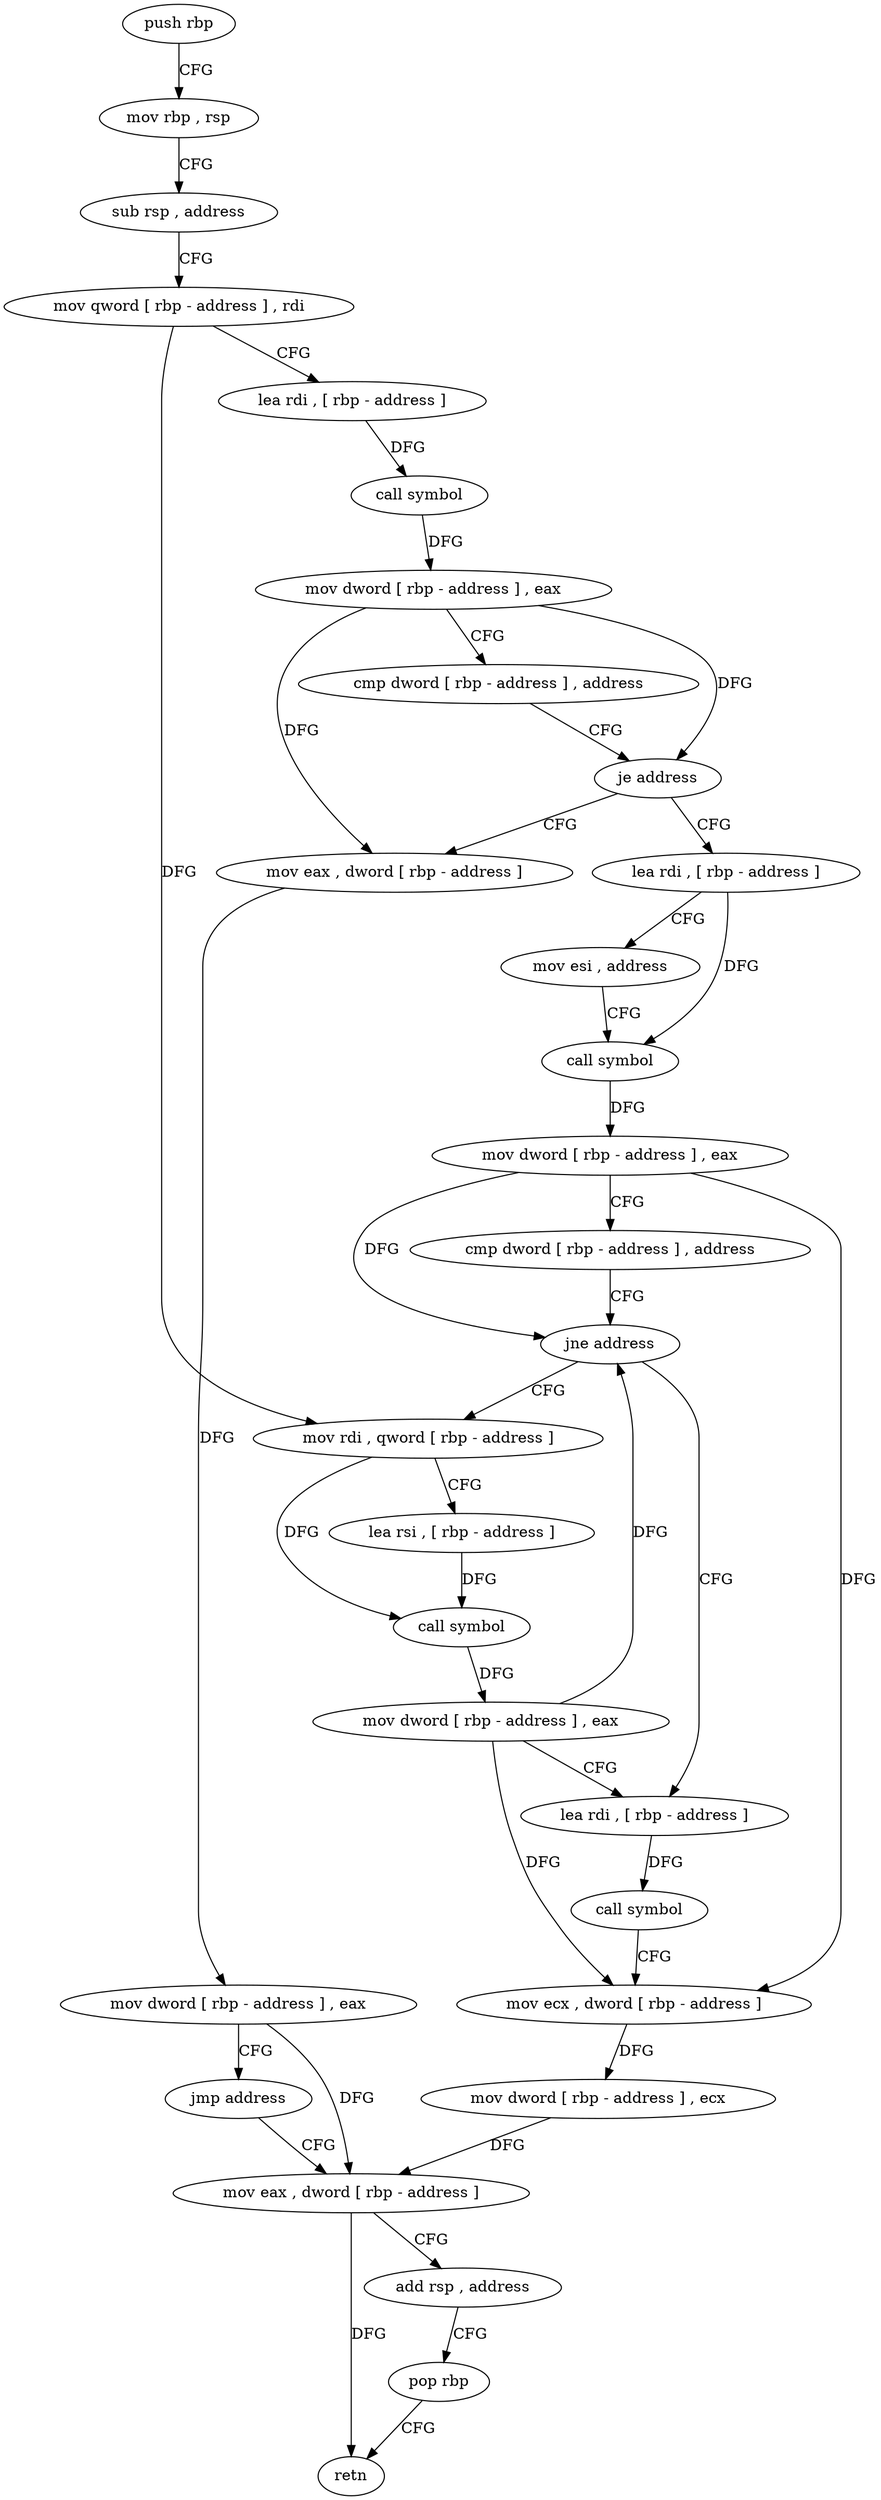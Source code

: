 digraph "func" {
"261424" [label = "push rbp" ]
"261425" [label = "mov rbp , rsp" ]
"261428" [label = "sub rsp , address" ]
"261432" [label = "mov qword [ rbp - address ] , rdi" ]
"261436" [label = "lea rdi , [ rbp - address ]" ]
"261440" [label = "call symbol" ]
"261445" [label = "mov dword [ rbp - address ] , eax" ]
"261448" [label = "cmp dword [ rbp - address ] , address" ]
"261452" [label = "je address" ]
"261469" [label = "lea rdi , [ rbp - address ]" ]
"261458" [label = "mov eax , dword [ rbp - address ]" ]
"261473" [label = "mov esi , address" ]
"261478" [label = "call symbol" ]
"261483" [label = "mov dword [ rbp - address ] , eax" ]
"261486" [label = "cmp dword [ rbp - address ] , address" ]
"261490" [label = "jne address" ]
"261512" [label = "lea rdi , [ rbp - address ]" ]
"261496" [label = "mov rdi , qword [ rbp - address ]" ]
"261461" [label = "mov dword [ rbp - address ] , eax" ]
"261464" [label = "jmp address" ]
"261527" [label = "mov eax , dword [ rbp - address ]" ]
"261516" [label = "call symbol" ]
"261521" [label = "mov ecx , dword [ rbp - address ]" ]
"261524" [label = "mov dword [ rbp - address ] , ecx" ]
"261500" [label = "lea rsi , [ rbp - address ]" ]
"261504" [label = "call symbol" ]
"261509" [label = "mov dword [ rbp - address ] , eax" ]
"261530" [label = "add rsp , address" ]
"261534" [label = "pop rbp" ]
"261535" [label = "retn" ]
"261424" -> "261425" [ label = "CFG" ]
"261425" -> "261428" [ label = "CFG" ]
"261428" -> "261432" [ label = "CFG" ]
"261432" -> "261436" [ label = "CFG" ]
"261432" -> "261496" [ label = "DFG" ]
"261436" -> "261440" [ label = "DFG" ]
"261440" -> "261445" [ label = "DFG" ]
"261445" -> "261448" [ label = "CFG" ]
"261445" -> "261452" [ label = "DFG" ]
"261445" -> "261458" [ label = "DFG" ]
"261448" -> "261452" [ label = "CFG" ]
"261452" -> "261469" [ label = "CFG" ]
"261452" -> "261458" [ label = "CFG" ]
"261469" -> "261473" [ label = "CFG" ]
"261469" -> "261478" [ label = "DFG" ]
"261458" -> "261461" [ label = "DFG" ]
"261473" -> "261478" [ label = "CFG" ]
"261478" -> "261483" [ label = "DFG" ]
"261483" -> "261486" [ label = "CFG" ]
"261483" -> "261490" [ label = "DFG" ]
"261483" -> "261521" [ label = "DFG" ]
"261486" -> "261490" [ label = "CFG" ]
"261490" -> "261512" [ label = "CFG" ]
"261490" -> "261496" [ label = "CFG" ]
"261512" -> "261516" [ label = "DFG" ]
"261496" -> "261500" [ label = "CFG" ]
"261496" -> "261504" [ label = "DFG" ]
"261461" -> "261464" [ label = "CFG" ]
"261461" -> "261527" [ label = "DFG" ]
"261464" -> "261527" [ label = "CFG" ]
"261527" -> "261530" [ label = "CFG" ]
"261527" -> "261535" [ label = "DFG" ]
"261516" -> "261521" [ label = "CFG" ]
"261521" -> "261524" [ label = "DFG" ]
"261524" -> "261527" [ label = "DFG" ]
"261500" -> "261504" [ label = "DFG" ]
"261504" -> "261509" [ label = "DFG" ]
"261509" -> "261512" [ label = "CFG" ]
"261509" -> "261490" [ label = "DFG" ]
"261509" -> "261521" [ label = "DFG" ]
"261530" -> "261534" [ label = "CFG" ]
"261534" -> "261535" [ label = "CFG" ]
}
